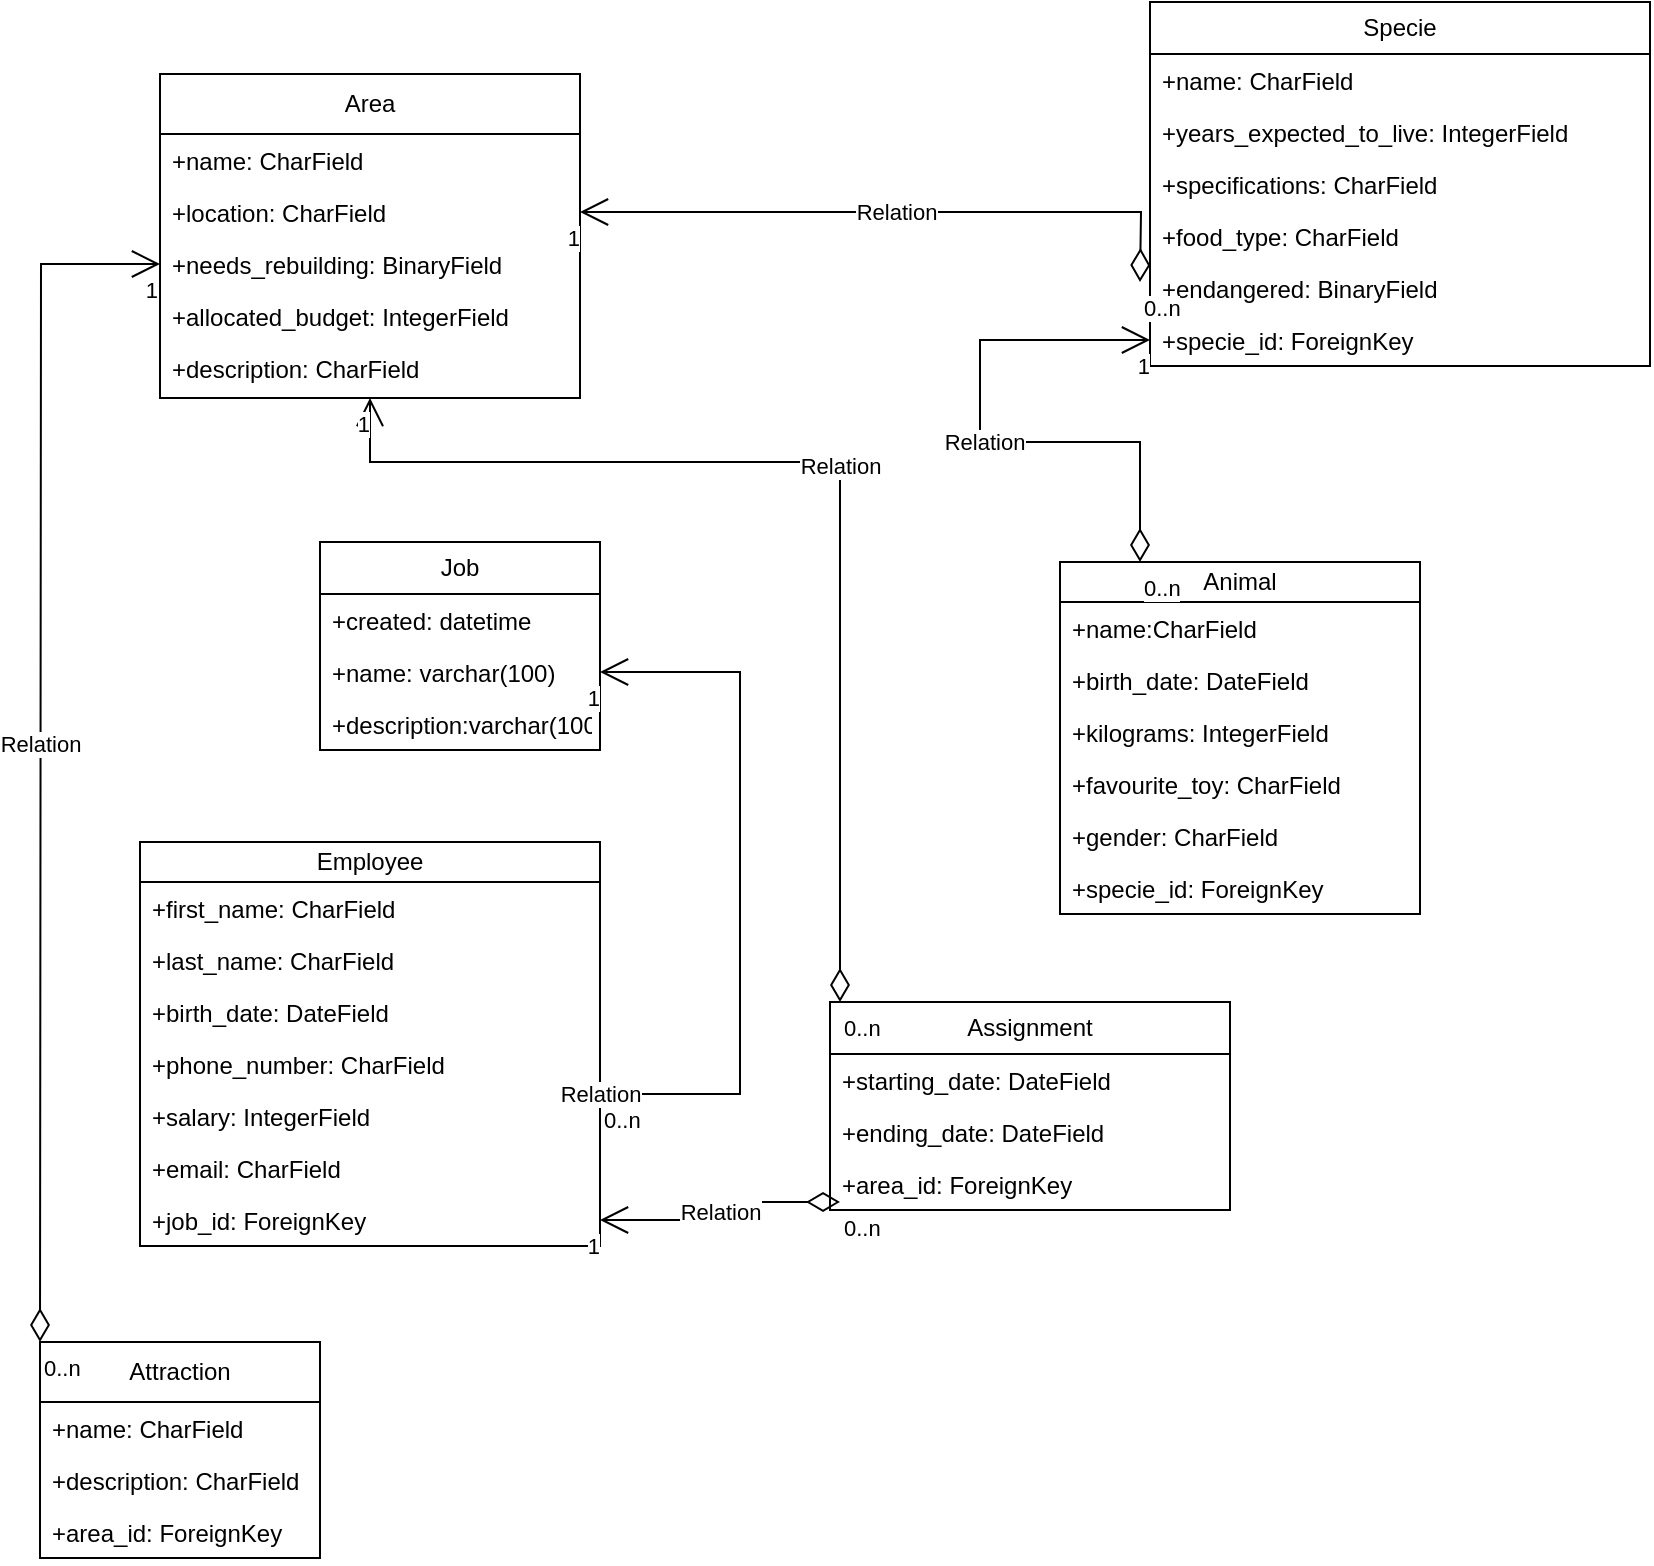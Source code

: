 <mxfile version="21.0.8" type="device"><diagram name="Page-1" id="FAKAi6mKDeNP7sq2Kroh"><mxGraphModel dx="1050" dy="573" grid="1" gridSize="10" guides="1" tooltips="1" connect="1" arrows="1" fold="1" page="1" pageScale="1" pageWidth="850" pageHeight="1100" math="0" shadow="0"><root><mxCell id="0"/><mxCell id="1" parent="0"/><mxCell id="MEHWJyrkfph4W7-Rcpuj-11" value="Area" style="swimlane;fontStyle=0;childLayout=stackLayout;horizontal=1;startSize=30;fillColor=none;horizontalStack=0;resizeParent=1;resizeParentMax=0;resizeLast=0;collapsible=1;marginBottom=0;whiteSpace=wrap;html=1;" parent="1" vertex="1"><mxGeometry x="90" y="56" width="210" height="162" as="geometry"/></mxCell><mxCell id="MEHWJyrkfph4W7-Rcpuj-12" value="+name: CharField" style="text;strokeColor=none;fillColor=none;align=left;verticalAlign=top;spacingLeft=4;spacingRight=4;overflow=hidden;rotatable=0;points=[[0,0.5],[1,0.5]];portConstraint=eastwest;whiteSpace=wrap;html=1;" parent="MEHWJyrkfph4W7-Rcpuj-11" vertex="1"><mxGeometry y="30" width="210" height="26" as="geometry"/></mxCell><mxCell id="MEHWJyrkfph4W7-Rcpuj-13" value="+location: CharField" style="text;strokeColor=none;fillColor=none;align=left;verticalAlign=top;spacingLeft=4;spacingRight=4;overflow=hidden;rotatable=0;points=[[0,0.5],[1,0.5]];portConstraint=eastwest;whiteSpace=wrap;html=1;" parent="MEHWJyrkfph4W7-Rcpuj-11" vertex="1"><mxGeometry y="56" width="210" height="26" as="geometry"/></mxCell><mxCell id="MEHWJyrkfph4W7-Rcpuj-40" value="+needs_rebuilding: BinaryField" style="text;strokeColor=none;fillColor=none;align=left;verticalAlign=top;spacingLeft=4;spacingRight=4;overflow=hidden;rotatable=0;points=[[0,0.5],[1,0.5]];portConstraint=eastwest;whiteSpace=wrap;html=1;" parent="MEHWJyrkfph4W7-Rcpuj-11" vertex="1"><mxGeometry y="82" width="210" height="26" as="geometry"/></mxCell><mxCell id="MEHWJyrkfph4W7-Rcpuj-39" value="+allocated_budget: IntegerField" style="text;strokeColor=none;fillColor=none;align=left;verticalAlign=top;spacingLeft=4;spacingRight=4;overflow=hidden;rotatable=0;points=[[0,0.5],[1,0.5]];portConstraint=eastwest;whiteSpace=wrap;html=1;" parent="MEHWJyrkfph4W7-Rcpuj-11" vertex="1"><mxGeometry y="108" width="210" height="26" as="geometry"/></mxCell><mxCell id="MEHWJyrkfph4W7-Rcpuj-14" value="+description: CharField&lt;br&gt;" style="text;strokeColor=none;fillColor=none;align=left;verticalAlign=top;spacingLeft=4;spacingRight=4;overflow=hidden;rotatable=0;points=[[0,0.5],[1,0.5]];portConstraint=eastwest;whiteSpace=wrap;html=1;" parent="MEHWJyrkfph4W7-Rcpuj-11" vertex="1"><mxGeometry y="134" width="210" height="28" as="geometry"/></mxCell><mxCell id="MEHWJyrkfph4W7-Rcpuj-15" value="Specie" style="swimlane;fontStyle=0;childLayout=stackLayout;horizontal=1;startSize=26;fillColor=none;horizontalStack=0;resizeParent=1;resizeParentMax=0;resizeLast=0;collapsible=1;marginBottom=0;whiteSpace=wrap;html=1;" parent="1" vertex="1"><mxGeometry x="585" y="20" width="250" height="182" as="geometry"/></mxCell><mxCell id="MEHWJyrkfph4W7-Rcpuj-16" value="+name: CharField" style="text;strokeColor=none;fillColor=none;align=left;verticalAlign=top;spacingLeft=4;spacingRight=4;overflow=hidden;rotatable=0;points=[[0,0.5],[1,0.5]];portConstraint=eastwest;whiteSpace=wrap;html=1;" parent="MEHWJyrkfph4W7-Rcpuj-15" vertex="1"><mxGeometry y="26" width="250" height="26" as="geometry"/></mxCell><mxCell id="MEHWJyrkfph4W7-Rcpuj-41" value="+years_expected_to_live: IntegerField" style="text;strokeColor=none;fillColor=none;align=left;verticalAlign=top;spacingLeft=4;spacingRight=4;overflow=hidden;rotatable=0;points=[[0,0.5],[1,0.5]];portConstraint=eastwest;whiteSpace=wrap;html=1;" parent="MEHWJyrkfph4W7-Rcpuj-15" vertex="1"><mxGeometry y="52" width="250" height="26" as="geometry"/></mxCell><mxCell id="MEHWJyrkfph4W7-Rcpuj-17" value="+specifications: CharField" style="text;strokeColor=none;fillColor=none;align=left;verticalAlign=top;spacingLeft=4;spacingRight=4;overflow=hidden;rotatable=0;points=[[0,0.5],[1,0.5]];portConstraint=eastwest;whiteSpace=wrap;html=1;" parent="MEHWJyrkfph4W7-Rcpuj-15" vertex="1"><mxGeometry y="78" width="250" height="26" as="geometry"/></mxCell><mxCell id="MEHWJyrkfph4W7-Rcpuj-42" value="+food_type: CharField" style="text;strokeColor=none;fillColor=none;align=left;verticalAlign=top;spacingLeft=4;spacingRight=4;overflow=hidden;rotatable=0;points=[[0,0.5],[1,0.5]];portConstraint=eastwest;whiteSpace=wrap;html=1;" parent="MEHWJyrkfph4W7-Rcpuj-15" vertex="1"><mxGeometry y="104" width="250" height="26" as="geometry"/></mxCell><mxCell id="MEHWJyrkfph4W7-Rcpuj-18" value="+endangered: BinaryField" style="text;strokeColor=none;fillColor=none;align=left;verticalAlign=top;spacingLeft=4;spacingRight=4;overflow=hidden;rotatable=0;points=[[0,0.5],[1,0.5]];portConstraint=eastwest;whiteSpace=wrap;html=1;" parent="MEHWJyrkfph4W7-Rcpuj-15" vertex="1"><mxGeometry y="130" width="250" height="26" as="geometry"/></mxCell><mxCell id="MEHWJyrkfph4W7-Rcpuj-49" value="+specie_id: ForeignKey" style="text;strokeColor=none;fillColor=none;align=left;verticalAlign=top;spacingLeft=4;spacingRight=4;overflow=hidden;rotatable=0;points=[[0,0.5],[1,0.5]];portConstraint=eastwest;whiteSpace=wrap;html=1;" parent="MEHWJyrkfph4W7-Rcpuj-15" vertex="1"><mxGeometry y="156" width="250" height="26" as="geometry"/></mxCell><mxCell id="MEHWJyrkfph4W7-Rcpuj-19" value="Employee" style="swimlane;fontStyle=0;childLayout=stackLayout;horizontal=1;startSize=20;fillColor=none;horizontalStack=0;resizeParent=1;resizeParentMax=0;resizeLast=0;collapsible=1;marginBottom=0;whiteSpace=wrap;html=1;" parent="1" vertex="1"><mxGeometry x="80" y="440" width="230" height="202" as="geometry"/></mxCell><mxCell id="MEHWJyrkfph4W7-Rcpuj-20" value="+first_name: CharField" style="text;strokeColor=none;fillColor=none;align=left;verticalAlign=top;spacingLeft=4;spacingRight=4;overflow=hidden;rotatable=0;points=[[0,0.5],[1,0.5]];portConstraint=eastwest;whiteSpace=wrap;html=1;" parent="MEHWJyrkfph4W7-Rcpuj-19" vertex="1"><mxGeometry y="20" width="230" height="26" as="geometry"/></mxCell><mxCell id="MEHWJyrkfph4W7-Rcpuj-21" value="+last_name: CharField" style="text;strokeColor=none;fillColor=none;align=left;verticalAlign=top;spacingLeft=4;spacingRight=4;overflow=hidden;rotatable=0;points=[[0,0.5],[1,0.5]];portConstraint=eastwest;whiteSpace=wrap;html=1;" parent="MEHWJyrkfph4W7-Rcpuj-19" vertex="1"><mxGeometry y="46" width="230" height="26" as="geometry"/></mxCell><mxCell id="MEHWJyrkfph4W7-Rcpuj-22" value="+birth_date: DateField" style="text;strokeColor=none;fillColor=none;align=left;verticalAlign=top;spacingLeft=4;spacingRight=4;overflow=hidden;rotatable=0;points=[[0,0.5],[1,0.5]];portConstraint=eastwest;whiteSpace=wrap;html=1;" parent="MEHWJyrkfph4W7-Rcpuj-19" vertex="1"><mxGeometry y="72" width="230" height="26" as="geometry"/></mxCell><mxCell id="MEHWJyrkfph4W7-Rcpuj-45" value="+phone_number: CharField" style="text;strokeColor=none;fillColor=none;align=left;verticalAlign=top;spacingLeft=4;spacingRight=4;overflow=hidden;rotatable=0;points=[[0,0.5],[1,0.5]];portConstraint=eastwest;whiteSpace=wrap;html=1;" parent="MEHWJyrkfph4W7-Rcpuj-19" vertex="1"><mxGeometry y="98" width="230" height="26" as="geometry"/></mxCell><mxCell id="MEHWJyrkfph4W7-Rcpuj-46" value="+salary: IntegerField" style="text;strokeColor=none;fillColor=none;align=left;verticalAlign=top;spacingLeft=4;spacingRight=4;overflow=hidden;rotatable=0;points=[[0,0.5],[1,0.5]];portConstraint=eastwest;whiteSpace=wrap;html=1;" parent="MEHWJyrkfph4W7-Rcpuj-19" vertex="1"><mxGeometry y="124" width="230" height="26" as="geometry"/></mxCell><mxCell id="MEHWJyrkfph4W7-Rcpuj-47" value="+email: CharField" style="text;strokeColor=none;fillColor=none;align=left;verticalAlign=top;spacingLeft=4;spacingRight=4;overflow=hidden;rotatable=0;points=[[0,0.5],[1,0.5]];portConstraint=eastwest;whiteSpace=wrap;html=1;" parent="MEHWJyrkfph4W7-Rcpuj-19" vertex="1"><mxGeometry y="150" width="230" height="26" as="geometry"/></mxCell><mxCell id="MEHWJyrkfph4W7-Rcpuj-48" value="+job_id: ForeignKey" style="text;strokeColor=none;fillColor=none;align=left;verticalAlign=top;spacingLeft=4;spacingRight=4;overflow=hidden;rotatable=0;points=[[0,0.5],[1,0.5]];portConstraint=eastwest;whiteSpace=wrap;html=1;" parent="MEHWJyrkfph4W7-Rcpuj-19" vertex="1"><mxGeometry y="176" width="230" height="26" as="geometry"/></mxCell><mxCell id="MEHWJyrkfph4W7-Rcpuj-23" value="Attraction" style="swimlane;fontStyle=0;childLayout=stackLayout;horizontal=1;startSize=30;fillColor=none;horizontalStack=0;resizeParent=1;resizeParentMax=0;resizeLast=0;collapsible=1;marginBottom=0;whiteSpace=wrap;html=1;" parent="1" vertex="1"><mxGeometry x="30" y="690" width="140" height="108" as="geometry"/></mxCell><mxCell id="MEHWJyrkfph4W7-Rcpuj-68" value="Relation" style="endArrow=open;html=1;endSize=12;startArrow=diamondThin;startSize=14;startFill=0;edgeStyle=orthogonalEdgeStyle;rounded=0;entryX=0;entryY=0.5;entryDx=0;entryDy=0;" parent="MEHWJyrkfph4W7-Rcpuj-23" target="MEHWJyrkfph4W7-Rcpuj-40" edge="1"><mxGeometry relative="1" as="geometry"><mxPoint as="sourcePoint"/><mxPoint x="160" as="targetPoint"/></mxGeometry></mxCell><mxCell id="MEHWJyrkfph4W7-Rcpuj-69" value="0..n" style="edgeLabel;resizable=0;html=1;align=left;verticalAlign=top;" parent="MEHWJyrkfph4W7-Rcpuj-68" connectable="0" vertex="1"><mxGeometry x="-1" relative="1" as="geometry"/></mxCell><mxCell id="MEHWJyrkfph4W7-Rcpuj-70" value="1" style="edgeLabel;resizable=0;html=1;align=right;verticalAlign=top;" parent="MEHWJyrkfph4W7-Rcpuj-68" connectable="0" vertex="1"><mxGeometry x="1" relative="1" as="geometry"/></mxCell><mxCell id="MEHWJyrkfph4W7-Rcpuj-24" value="+name: CharField" style="text;strokeColor=none;fillColor=none;align=left;verticalAlign=top;spacingLeft=4;spacingRight=4;overflow=hidden;rotatable=0;points=[[0,0.5],[1,0.5]];portConstraint=eastwest;whiteSpace=wrap;html=1;" parent="MEHWJyrkfph4W7-Rcpuj-23" vertex="1"><mxGeometry y="30" width="140" height="26" as="geometry"/></mxCell><mxCell id="MEHWJyrkfph4W7-Rcpuj-25" value="+description: CharField" style="text;strokeColor=none;fillColor=none;align=left;verticalAlign=top;spacingLeft=4;spacingRight=4;overflow=hidden;rotatable=0;points=[[0,0.5],[1,0.5]];portConstraint=eastwest;whiteSpace=wrap;html=1;" parent="MEHWJyrkfph4W7-Rcpuj-23" vertex="1"><mxGeometry y="56" width="140" height="26" as="geometry"/></mxCell><mxCell id="MEHWJyrkfph4W7-Rcpuj-26" value="+area_id: ForeignKey" style="text;strokeColor=none;fillColor=none;align=left;verticalAlign=top;spacingLeft=4;spacingRight=4;overflow=hidden;rotatable=0;points=[[0,0.5],[1,0.5]];portConstraint=eastwest;whiteSpace=wrap;html=1;" parent="MEHWJyrkfph4W7-Rcpuj-23" vertex="1"><mxGeometry y="82" width="140" height="26" as="geometry"/></mxCell><mxCell id="MEHWJyrkfph4W7-Rcpuj-27" value="Animal" style="swimlane;fontStyle=0;childLayout=stackLayout;horizontal=1;startSize=20;fillColor=none;horizontalStack=0;resizeParent=1;resizeParentMax=0;resizeLast=0;collapsible=1;marginBottom=0;whiteSpace=wrap;html=1;" parent="1" vertex="1"><mxGeometry x="540" y="300" width="180" height="176" as="geometry"/></mxCell><mxCell id="MEHWJyrkfph4W7-Rcpuj-59" value="Relation" style="endArrow=open;html=1;endSize=12;startArrow=diamondThin;startSize=14;startFill=0;edgeStyle=orthogonalEdgeStyle;rounded=0;" parent="MEHWJyrkfph4W7-Rcpuj-27" target="MEHWJyrkfph4W7-Rcpuj-49" edge="1"><mxGeometry relative="1" as="geometry"><mxPoint x="40" as="sourcePoint"/><mxPoint x="130" y="-90" as="targetPoint"/><Array as="points"><mxPoint x="40" y="-60"/><mxPoint x="-40" y="-60"/><mxPoint x="-40" y="-111"/></Array></mxGeometry></mxCell><mxCell id="MEHWJyrkfph4W7-Rcpuj-60" value="0..n" style="edgeLabel;resizable=0;html=1;align=left;verticalAlign=top;" parent="MEHWJyrkfph4W7-Rcpuj-59" connectable="0" vertex="1"><mxGeometry x="-1" relative="1" as="geometry"/></mxCell><mxCell id="MEHWJyrkfph4W7-Rcpuj-61" value="1" style="edgeLabel;resizable=0;html=1;align=right;verticalAlign=top;" parent="MEHWJyrkfph4W7-Rcpuj-59" connectable="0" vertex="1"><mxGeometry x="1" relative="1" as="geometry"/></mxCell><mxCell id="MEHWJyrkfph4W7-Rcpuj-28" value="+name:CharField" style="text;strokeColor=none;fillColor=none;align=left;verticalAlign=top;spacingLeft=4;spacingRight=4;overflow=hidden;rotatable=0;points=[[0,0.5],[1,0.5]];portConstraint=eastwest;whiteSpace=wrap;html=1;" parent="MEHWJyrkfph4W7-Rcpuj-27" vertex="1"><mxGeometry y="20" width="180" height="26" as="geometry"/></mxCell><mxCell id="MEHWJyrkfph4W7-Rcpuj-29" value="+birth_date: DateField" style="text;strokeColor=none;fillColor=none;align=left;verticalAlign=top;spacingLeft=4;spacingRight=4;overflow=hidden;rotatable=0;points=[[0,0.5],[1,0.5]];portConstraint=eastwest;whiteSpace=wrap;html=1;" parent="MEHWJyrkfph4W7-Rcpuj-27" vertex="1"><mxGeometry y="46" width="180" height="26" as="geometry"/></mxCell><mxCell id="MEHWJyrkfph4W7-Rcpuj-30" value="+kilograms: IntegerField" style="text;strokeColor=none;fillColor=none;align=left;verticalAlign=top;spacingLeft=4;spacingRight=4;overflow=hidden;rotatable=0;points=[[0,0.5],[1,0.5]];portConstraint=eastwest;whiteSpace=wrap;html=1;" parent="MEHWJyrkfph4W7-Rcpuj-27" vertex="1"><mxGeometry y="72" width="180" height="26" as="geometry"/></mxCell><mxCell id="MEHWJyrkfph4W7-Rcpuj-44" value="+favourite_toy: CharField" style="text;strokeColor=none;fillColor=none;align=left;verticalAlign=top;spacingLeft=4;spacingRight=4;overflow=hidden;rotatable=0;points=[[0,0.5],[1,0.5]];portConstraint=eastwest;whiteSpace=wrap;html=1;" parent="MEHWJyrkfph4W7-Rcpuj-27" vertex="1"><mxGeometry y="98" width="180" height="26" as="geometry"/></mxCell><mxCell id="MEHWJyrkfph4W7-Rcpuj-43" value="+gender: CharField" style="text;strokeColor=none;fillColor=none;align=left;verticalAlign=top;spacingLeft=4;spacingRight=4;overflow=hidden;rotatable=0;points=[[0,0.5],[1,0.5]];portConstraint=eastwest;whiteSpace=wrap;html=1;" parent="MEHWJyrkfph4W7-Rcpuj-27" vertex="1"><mxGeometry y="124" width="180" height="26" as="geometry"/></mxCell><mxCell id="MEHWJyrkfph4W7-Rcpuj-50" value="+specie_id: ForeignKey" style="text;strokeColor=none;fillColor=none;align=left;verticalAlign=top;spacingLeft=4;spacingRight=4;overflow=hidden;rotatable=0;points=[[0,0.5],[1,0.5]];portConstraint=eastwest;whiteSpace=wrap;html=1;" parent="MEHWJyrkfph4W7-Rcpuj-27" vertex="1"><mxGeometry y="150" width="180" height="26" as="geometry"/></mxCell><mxCell id="MEHWJyrkfph4W7-Rcpuj-31" value="Job" style="swimlane;fontStyle=0;childLayout=stackLayout;horizontal=1;startSize=26;fillColor=none;horizontalStack=0;resizeParent=1;resizeParentMax=0;resizeLast=0;collapsible=1;marginBottom=0;whiteSpace=wrap;html=1;" parent="1" vertex="1"><mxGeometry x="170" y="290" width="140" height="104" as="geometry"/></mxCell><mxCell id="MEHWJyrkfph4W7-Rcpuj-32" value="+created: datetime" style="text;strokeColor=none;fillColor=none;align=left;verticalAlign=top;spacingLeft=4;spacingRight=4;overflow=hidden;rotatable=0;points=[[0,0.5],[1,0.5]];portConstraint=eastwest;whiteSpace=wrap;html=1;" parent="MEHWJyrkfph4W7-Rcpuj-31" vertex="1"><mxGeometry y="26" width="140" height="26" as="geometry"/></mxCell><mxCell id="MEHWJyrkfph4W7-Rcpuj-33" value="+name: varchar(100)" style="text;strokeColor=none;fillColor=none;align=left;verticalAlign=top;spacingLeft=4;spacingRight=4;overflow=hidden;rotatable=0;points=[[0,0.5],[1,0.5]];portConstraint=eastwest;whiteSpace=wrap;html=1;" parent="MEHWJyrkfph4W7-Rcpuj-31" vertex="1"><mxGeometry y="52" width="140" height="26" as="geometry"/></mxCell><mxCell id="MEHWJyrkfph4W7-Rcpuj-34" value="+description:varchar(100)" style="text;strokeColor=none;fillColor=none;align=left;verticalAlign=top;spacingLeft=4;spacingRight=4;overflow=hidden;rotatable=0;points=[[0,0.5],[1,0.5]];portConstraint=eastwest;whiteSpace=wrap;html=1;" parent="MEHWJyrkfph4W7-Rcpuj-31" vertex="1"><mxGeometry y="78" width="140" height="26" as="geometry"/></mxCell><mxCell id="MEHWJyrkfph4W7-Rcpuj-35" value="Assignment" style="swimlane;fontStyle=0;childLayout=stackLayout;horizontal=1;startSize=26;fillColor=none;horizontalStack=0;resizeParent=1;resizeParentMax=0;resizeLast=0;collapsible=1;marginBottom=0;whiteSpace=wrap;html=1;" parent="1" vertex="1"><mxGeometry x="425" y="520" width="200" height="104" as="geometry"/></mxCell><mxCell id="MEHWJyrkfph4W7-Rcpuj-77" value="Relation" style="endArrow=open;html=1;endSize=12;startArrow=diamondThin;startSize=14;startFill=0;edgeStyle=orthogonalEdgeStyle;rounded=0;" parent="MEHWJyrkfph4W7-Rcpuj-35" target="MEHWJyrkfph4W7-Rcpuj-11" edge="1"><mxGeometry relative="1" as="geometry"><mxPoint x="5" as="sourcePoint"/><mxPoint x="165" as="targetPoint"/><Array as="points"><mxPoint x="5" y="-270"/><mxPoint x="-230" y="-270"/></Array></mxGeometry></mxCell><mxCell id="MEHWJyrkfph4W7-Rcpuj-78" value="0..n" style="edgeLabel;resizable=0;html=1;align=left;verticalAlign=top;" parent="MEHWJyrkfph4W7-Rcpuj-77" connectable="0" vertex="1"><mxGeometry x="-1" relative="1" as="geometry"/></mxCell><mxCell id="MEHWJyrkfph4W7-Rcpuj-79" value="1" style="edgeLabel;resizable=0;html=1;align=right;verticalAlign=top;" parent="MEHWJyrkfph4W7-Rcpuj-77" connectable="0" vertex="1"><mxGeometry x="1" relative="1" as="geometry"/></mxCell><mxCell id="MEHWJyrkfph4W7-Rcpuj-36" value="+starting_date: DateField" style="text;strokeColor=none;fillColor=none;align=left;verticalAlign=top;spacingLeft=4;spacingRight=4;overflow=hidden;rotatable=0;points=[[0,0.5],[1,0.5]];portConstraint=eastwest;whiteSpace=wrap;html=1;" parent="MEHWJyrkfph4W7-Rcpuj-35" vertex="1"><mxGeometry y="26" width="200" height="26" as="geometry"/></mxCell><mxCell id="MEHWJyrkfph4W7-Rcpuj-37" value="+ending_date: DateField" style="text;strokeColor=none;fillColor=none;align=left;verticalAlign=top;spacingLeft=4;spacingRight=4;overflow=hidden;rotatable=0;points=[[0,0.5],[1,0.5]];portConstraint=eastwest;whiteSpace=wrap;html=1;" parent="MEHWJyrkfph4W7-Rcpuj-35" vertex="1"><mxGeometry y="52" width="200" height="26" as="geometry"/></mxCell><mxCell id="MEHWJyrkfph4W7-Rcpuj-38" value="+area_id: ForeignKey" style="text;strokeColor=none;fillColor=none;align=left;verticalAlign=top;spacingLeft=4;spacingRight=4;overflow=hidden;rotatable=0;points=[[0,0.5],[1,0.5]];portConstraint=eastwest;whiteSpace=wrap;html=1;" parent="MEHWJyrkfph4W7-Rcpuj-35" vertex="1"><mxGeometry y="78" width="200" height="26" as="geometry"/></mxCell><mxCell id="MEHWJyrkfph4W7-Rcpuj-71" value="Relation" style="endArrow=open;html=1;endSize=12;startArrow=diamondThin;startSize=14;startFill=0;edgeStyle=orthogonalEdgeStyle;rounded=0;" parent="MEHWJyrkfph4W7-Rcpuj-35" target="MEHWJyrkfph4W7-Rcpuj-48" edge="1"><mxGeometry relative="1" as="geometry"><mxPoint x="5" y="100" as="sourcePoint"/><mxPoint x="-55" y="482" as="targetPoint"/><Array as="points"><mxPoint x="-55" y="100"/><mxPoint x="-55" y="109"/></Array></mxGeometry></mxCell><mxCell id="MEHWJyrkfph4W7-Rcpuj-72" value="0..n" style="edgeLabel;resizable=0;html=1;align=left;verticalAlign=top;" parent="MEHWJyrkfph4W7-Rcpuj-71" connectable="0" vertex="1"><mxGeometry x="-1" relative="1" as="geometry"/></mxCell><mxCell id="MEHWJyrkfph4W7-Rcpuj-73" value="1" style="edgeLabel;resizable=0;html=1;align=right;verticalAlign=top;" parent="MEHWJyrkfph4W7-Rcpuj-71" connectable="0" vertex="1"><mxGeometry x="1" relative="1" as="geometry"/></mxCell><mxCell id="MEHWJyrkfph4W7-Rcpuj-56" value="Relation" style="endArrow=open;html=1;endSize=12;startArrow=diamondThin;startSize=14;startFill=0;edgeStyle=orthogonalEdgeStyle;rounded=0;" parent="1" target="MEHWJyrkfph4W7-Rcpuj-13" edge="1"><mxGeometry relative="1" as="geometry"><mxPoint x="580" y="160" as="sourcePoint"/><mxPoint x="740" y="160" as="targetPoint"/></mxGeometry></mxCell><mxCell id="MEHWJyrkfph4W7-Rcpuj-57" value="0..n" style="edgeLabel;resizable=0;html=1;align=left;verticalAlign=top;" parent="MEHWJyrkfph4W7-Rcpuj-56" connectable="0" vertex="1"><mxGeometry x="-1" relative="1" as="geometry"/></mxCell><mxCell id="MEHWJyrkfph4W7-Rcpuj-58" value="1" style="edgeLabel;resizable=0;html=1;align=right;verticalAlign=top;" parent="MEHWJyrkfph4W7-Rcpuj-56" connectable="0" vertex="1"><mxGeometry x="1" relative="1" as="geometry"/></mxCell><mxCell id="MEHWJyrkfph4W7-Rcpuj-62" value="Relation" style="endArrow=open;html=1;endSize=12;startArrow=diamondThin;startSize=14;startFill=0;edgeStyle=orthogonalEdgeStyle;rounded=0;exitX=1;exitY=0.077;exitDx=0;exitDy=0;exitPerimeter=0;entryX=1;entryY=0.5;entryDx=0;entryDy=0;" parent="1" source="MEHWJyrkfph4W7-Rcpuj-46" target="MEHWJyrkfph4W7-Rcpuj-33" edge="1"><mxGeometry x="-1" relative="1" as="geometry"><mxPoint x="330" y="570" as="sourcePoint"/><mxPoint x="490" y="570" as="targetPoint"/><Array as="points"><mxPoint x="380" y="566"/><mxPoint x="380" y="355"/></Array><mxPoint as="offset"/></mxGeometry></mxCell><mxCell id="MEHWJyrkfph4W7-Rcpuj-63" value="0..n" style="edgeLabel;resizable=0;html=1;align=left;verticalAlign=top;" parent="MEHWJyrkfph4W7-Rcpuj-62" connectable="0" vertex="1"><mxGeometry x="-1" relative="1" as="geometry"/></mxCell><mxCell id="MEHWJyrkfph4W7-Rcpuj-64" value="1" style="edgeLabel;resizable=0;html=1;align=right;verticalAlign=top;" parent="MEHWJyrkfph4W7-Rcpuj-62" connectable="0" vertex="1"><mxGeometry x="1" relative="1" as="geometry"/></mxCell></root></mxGraphModel></diagram></mxfile>